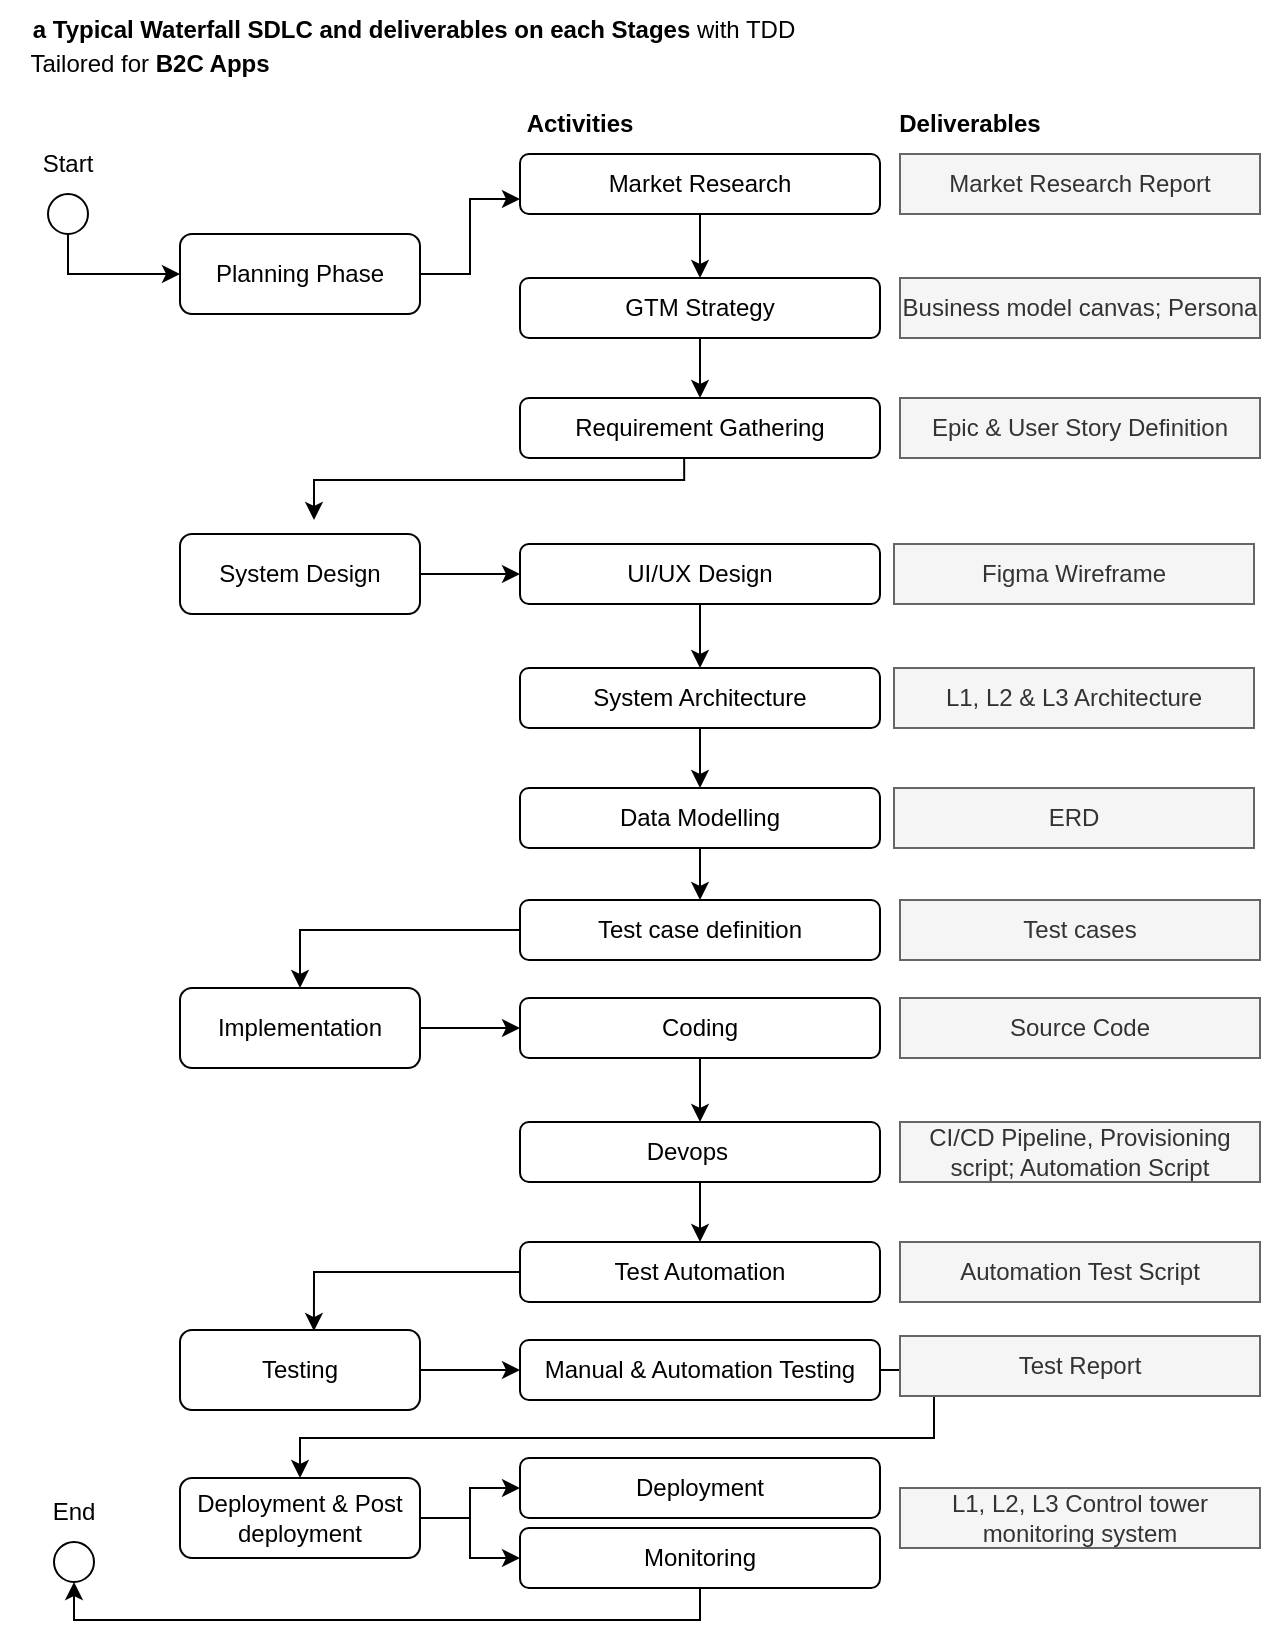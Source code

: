 <mxfile version="19.0.3" type="device" pages="2"><diagram id="Ok2W8yKcRWr6vb1_Ntnz" name="Page-1"><mxGraphModel dx="729" dy="589" grid="1" gridSize="10" guides="1" tooltips="1" connect="1" arrows="1" fold="1" page="1" pageScale="1" pageWidth="1100" pageHeight="850" math="0" shadow="0"><root><mxCell id="0"/><mxCell id="1" parent="0"/><mxCell id="lXcPt7jqMNsUMlT70Y1U-1" value="a Typical Waterfall SDLC and deliverables on each Stages &lt;span style=&quot;font-weight: normal;&quot;&gt;with TDD&lt;/span&gt;" style="text;html=1;strokeColor=none;fillColor=none;align=center;verticalAlign=middle;whiteSpace=wrap;rounded=0;fontStyle=1" vertex="1" parent="1"><mxGeometry x="20" y="30" width="400" height="30" as="geometry"/></mxCell><mxCell id="lXcPt7jqMNsUMlT70Y1U-15" style="edgeStyle=orthogonalEdgeStyle;rounded=0;orthogonalLoop=1;jettySize=auto;html=1;entryX=0;entryY=0.75;entryDx=0;entryDy=0;" edge="1" parent="1" source="lXcPt7jqMNsUMlT70Y1U-2" target="lXcPt7jqMNsUMlT70Y1U-9"><mxGeometry relative="1" as="geometry"/></mxCell><mxCell id="lXcPt7jqMNsUMlT70Y1U-2" value="Planning Phase" style="rounded=1;whiteSpace=wrap;html=1;" vertex="1" parent="1"><mxGeometry x="103" y="147" width="120" height="40" as="geometry"/></mxCell><mxCell id="lXcPt7jqMNsUMlT70Y1U-6" style="edgeStyle=orthogonalEdgeStyle;rounded=0;orthogonalLoop=1;jettySize=auto;html=1;entryX=0;entryY=0.5;entryDx=0;entryDy=0;exitX=0.5;exitY=1;exitDx=0;exitDy=0;" edge="1" parent="1" source="lXcPt7jqMNsUMlT70Y1U-3" target="lXcPt7jqMNsUMlT70Y1U-2"><mxGeometry relative="1" as="geometry"/></mxCell><mxCell id="lXcPt7jqMNsUMlT70Y1U-3" value="" style="ellipse;whiteSpace=wrap;html=1;aspect=fixed;" vertex="1" parent="1"><mxGeometry x="37" y="127" width="20" height="20" as="geometry"/></mxCell><mxCell id="lXcPt7jqMNsUMlT70Y1U-4" value="Start" style="text;html=1;strokeColor=none;fillColor=none;align=center;verticalAlign=middle;whiteSpace=wrap;rounded=0;" vertex="1" parent="1"><mxGeometry x="17" y="97" width="60" height="30" as="geometry"/></mxCell><mxCell id="svEOECJHSWE0YFTgaxqe-14" style="edgeStyle=orthogonalEdgeStyle;rounded=0;orthogonalLoop=1;jettySize=auto;html=1;exitX=0.456;exitY=0.983;exitDx=0;exitDy=0;exitPerimeter=0;" edge="1" parent="1" source="lXcPt7jqMNsUMlT70Y1U-7"><mxGeometry relative="1" as="geometry"><mxPoint x="170" y="290" as="targetPoint"/><Array as="points"><mxPoint x="355" y="270"/><mxPoint x="170" y="270"/></Array></mxGeometry></mxCell><mxCell id="lXcPt7jqMNsUMlT70Y1U-7" value="Requirement Gathering" style="rounded=1;whiteSpace=wrap;html=1;" vertex="1" parent="1"><mxGeometry x="273" y="229" width="180" height="30" as="geometry"/></mxCell><mxCell id="lXcPt7jqMNsUMlT70Y1U-8" value="Tailored for &lt;b&gt;B2C Apps&lt;/b&gt;" style="text;html=1;strokeColor=none;fillColor=none;align=center;verticalAlign=middle;whiteSpace=wrap;rounded=0;fontStyle=0" vertex="1" parent="1"><mxGeometry x="13" y="47" width="150" height="30" as="geometry"/></mxCell><mxCell id="svEOECJHSWE0YFTgaxqe-1" style="edgeStyle=orthogonalEdgeStyle;rounded=0;orthogonalLoop=1;jettySize=auto;html=1;entryX=0.5;entryY=0;entryDx=0;entryDy=0;" edge="1" parent="1" source="lXcPt7jqMNsUMlT70Y1U-9" target="lXcPt7jqMNsUMlT70Y1U-10"><mxGeometry relative="1" as="geometry"/></mxCell><mxCell id="lXcPt7jqMNsUMlT70Y1U-9" value="Market Research" style="rounded=1;whiteSpace=wrap;html=1;" vertex="1" parent="1"><mxGeometry x="273" y="107" width="180" height="30" as="geometry"/></mxCell><mxCell id="svEOECJHSWE0YFTgaxqe-2" style="edgeStyle=orthogonalEdgeStyle;rounded=0;orthogonalLoop=1;jettySize=auto;html=1;entryX=0.5;entryY=0;entryDx=0;entryDy=0;" edge="1" parent="1" source="lXcPt7jqMNsUMlT70Y1U-10" target="lXcPt7jqMNsUMlT70Y1U-7"><mxGeometry relative="1" as="geometry"/></mxCell><mxCell id="lXcPt7jqMNsUMlT70Y1U-10" value="GTM Strategy" style="rounded=1;whiteSpace=wrap;html=1;" vertex="1" parent="1"><mxGeometry x="273" y="169" width="180" height="30" as="geometry"/></mxCell><mxCell id="lXcPt7jqMNsUMlT70Y1U-11" value="Business model canvas; Persona" style="rounded=0;whiteSpace=wrap;html=1;fillColor=#f5f5f5;fontColor=#333333;strokeColor=#666666;" vertex="1" parent="1"><mxGeometry x="463" y="169" width="180" height="30" as="geometry"/></mxCell><mxCell id="lXcPt7jqMNsUMlT70Y1U-12" value="Market Research Report" style="rounded=0;whiteSpace=wrap;html=1;fillColor=#f5f5f5;fontColor=#333333;strokeColor=#666666;" vertex="1" parent="1"><mxGeometry x="463" y="107" width="180" height="30" as="geometry"/></mxCell><mxCell id="lXcPt7jqMNsUMlT70Y1U-13" value="Epic &amp;amp; User Story Definition" style="rounded=0;whiteSpace=wrap;html=1;fillColor=#f5f5f5;fontColor=#333333;strokeColor=#666666;" vertex="1" parent="1"><mxGeometry x="463" y="229" width="180" height="30" as="geometry"/></mxCell><mxCell id="svEOECJHSWE0YFTgaxqe-15" style="edgeStyle=orthogonalEdgeStyle;rounded=0;orthogonalLoop=1;jettySize=auto;html=1;" edge="1" parent="1" source="lXcPt7jqMNsUMlT70Y1U-14" target="svEOECJHSWE0YFTgaxqe-6"><mxGeometry relative="1" as="geometry"/></mxCell><mxCell id="lXcPt7jqMNsUMlT70Y1U-14" value="System Design" style="rounded=1;whiteSpace=wrap;html=1;" vertex="1" parent="1"><mxGeometry x="103" y="297" width="120" height="40" as="geometry"/></mxCell><mxCell id="svEOECJHSWE0YFTgaxqe-3" value="Activities" style="text;html=1;strokeColor=none;fillColor=none;align=center;verticalAlign=middle;whiteSpace=wrap;rounded=0;fontStyle=1" vertex="1" parent="1"><mxGeometry x="273" y="77" width="60" height="30" as="geometry"/></mxCell><mxCell id="svEOECJHSWE0YFTgaxqe-4" value="Deliverables" style="text;html=1;strokeColor=none;fillColor=none;align=center;verticalAlign=middle;whiteSpace=wrap;rounded=0;fontStyle=1" vertex="1" parent="1"><mxGeometry x="468" y="77" width="60" height="30" as="geometry"/></mxCell><mxCell id="svEOECJHSWE0YFTgaxqe-18" style="edgeStyle=orthogonalEdgeStyle;rounded=0;orthogonalLoop=1;jettySize=auto;html=1;entryX=0.5;entryY=0;entryDx=0;entryDy=0;" edge="1" parent="1" source="svEOECJHSWE0YFTgaxqe-5" target="svEOECJHSWE0YFTgaxqe-12"><mxGeometry relative="1" as="geometry"/></mxCell><mxCell id="svEOECJHSWE0YFTgaxqe-5" value="Data Modelling" style="rounded=1;whiteSpace=wrap;html=1;" vertex="1" parent="1"><mxGeometry x="273" y="424" width="180" height="30" as="geometry"/></mxCell><mxCell id="svEOECJHSWE0YFTgaxqe-16" style="edgeStyle=orthogonalEdgeStyle;rounded=0;orthogonalLoop=1;jettySize=auto;html=1;entryX=0.5;entryY=0;entryDx=0;entryDy=0;" edge="1" parent="1" source="svEOECJHSWE0YFTgaxqe-6" target="svEOECJHSWE0YFTgaxqe-7"><mxGeometry relative="1" as="geometry"/></mxCell><mxCell id="svEOECJHSWE0YFTgaxqe-6" value="UI/UX Design" style="rounded=1;whiteSpace=wrap;html=1;" vertex="1" parent="1"><mxGeometry x="273" y="302" width="180" height="30" as="geometry"/></mxCell><mxCell id="svEOECJHSWE0YFTgaxqe-17" style="edgeStyle=orthogonalEdgeStyle;rounded=0;orthogonalLoop=1;jettySize=auto;html=1;" edge="1" parent="1" source="svEOECJHSWE0YFTgaxqe-7" target="svEOECJHSWE0YFTgaxqe-5"><mxGeometry relative="1" as="geometry"/></mxCell><mxCell id="svEOECJHSWE0YFTgaxqe-7" value="System Architecture" style="rounded=1;whiteSpace=wrap;html=1;" vertex="1" parent="1"><mxGeometry x="273" y="364" width="180" height="30" as="geometry"/></mxCell><mxCell id="svEOECJHSWE0YFTgaxqe-9" value="Figma Wireframe" style="rounded=0;whiteSpace=wrap;html=1;fillColor=#f5f5f5;fontColor=#333333;strokeColor=#666666;" vertex="1" parent="1"><mxGeometry x="460" y="302" width="180" height="30" as="geometry"/></mxCell><mxCell id="svEOECJHSWE0YFTgaxqe-10" value="L1, L2 &amp;amp; L3 Architecture" style="rounded=0;whiteSpace=wrap;html=1;fillColor=#f5f5f5;fontColor=#333333;strokeColor=#666666;" vertex="1" parent="1"><mxGeometry x="460" y="364" width="180" height="30" as="geometry"/></mxCell><mxCell id="svEOECJHSWE0YFTgaxqe-11" value="ERD" style="rounded=0;whiteSpace=wrap;html=1;fillColor=#f5f5f5;fontColor=#333333;strokeColor=#666666;" vertex="1" parent="1"><mxGeometry x="460" y="424" width="180" height="30" as="geometry"/></mxCell><mxCell id="svEOECJHSWE0YFTgaxqe-35" style="edgeStyle=orthogonalEdgeStyle;rounded=0;orthogonalLoop=1;jettySize=auto;html=1;entryX=0.5;entryY=0;entryDx=0;entryDy=0;" edge="1" parent="1" source="svEOECJHSWE0YFTgaxqe-12" target="svEOECJHSWE0YFTgaxqe-19"><mxGeometry relative="1" as="geometry"/></mxCell><mxCell id="svEOECJHSWE0YFTgaxqe-12" value="Test case definition" style="rounded=1;whiteSpace=wrap;html=1;" vertex="1" parent="1"><mxGeometry x="273" y="480" width="180" height="30" as="geometry"/></mxCell><mxCell id="svEOECJHSWE0YFTgaxqe-13" value="Test cases" style="rounded=0;whiteSpace=wrap;html=1;fillColor=#f5f5f5;fontColor=#333333;strokeColor=#666666;" vertex="1" parent="1"><mxGeometry x="463" y="480" width="180" height="30" as="geometry"/></mxCell><mxCell id="svEOECJHSWE0YFTgaxqe-26" style="edgeStyle=orthogonalEdgeStyle;rounded=0;orthogonalLoop=1;jettySize=auto;html=1;" edge="1" parent="1" source="svEOECJHSWE0YFTgaxqe-19" target="svEOECJHSWE0YFTgaxqe-21"><mxGeometry relative="1" as="geometry"/></mxCell><mxCell id="svEOECJHSWE0YFTgaxqe-19" value="Implementation" style="rounded=1;whiteSpace=wrap;html=1;" vertex="1" parent="1"><mxGeometry x="103" y="524" width="120" height="40" as="geometry"/></mxCell><mxCell id="svEOECJHSWE0YFTgaxqe-34" style="edgeStyle=orthogonalEdgeStyle;rounded=0;orthogonalLoop=1;jettySize=auto;html=1;entryX=0.558;entryY=0.013;entryDx=0;entryDy=0;entryPerimeter=0;" edge="1" parent="1" source="svEOECJHSWE0YFTgaxqe-20" target="svEOECJHSWE0YFTgaxqe-29"><mxGeometry relative="1" as="geometry"/></mxCell><mxCell id="svEOECJHSWE0YFTgaxqe-20" value="Test Automation" style="rounded=1;whiteSpace=wrap;html=1;" vertex="1" parent="1"><mxGeometry x="273" y="651" width="180" height="30" as="geometry"/></mxCell><mxCell id="svEOECJHSWE0YFTgaxqe-27" style="edgeStyle=orthogonalEdgeStyle;rounded=0;orthogonalLoop=1;jettySize=auto;html=1;" edge="1" parent="1" source="svEOECJHSWE0YFTgaxqe-21" target="svEOECJHSWE0YFTgaxqe-22"><mxGeometry relative="1" as="geometry"/></mxCell><mxCell id="svEOECJHSWE0YFTgaxqe-21" value="Coding" style="rounded=1;whiteSpace=wrap;html=1;" vertex="1" parent="1"><mxGeometry x="273" y="529" width="180" height="30" as="geometry"/></mxCell><mxCell id="svEOECJHSWE0YFTgaxqe-28" style="edgeStyle=orthogonalEdgeStyle;rounded=0;orthogonalLoop=1;jettySize=auto;html=1;" edge="1" parent="1" source="svEOECJHSWE0YFTgaxqe-22" target="svEOECJHSWE0YFTgaxqe-20"><mxGeometry relative="1" as="geometry"/></mxCell><mxCell id="svEOECJHSWE0YFTgaxqe-22" value="Devops&lt;span style=&quot;white-space: pre;&quot;&gt;&#9;&lt;/span&gt;" style="rounded=1;whiteSpace=wrap;html=1;" vertex="1" parent="1"><mxGeometry x="273" y="591" width="180" height="30" as="geometry"/></mxCell><mxCell id="svEOECJHSWE0YFTgaxqe-23" value="CI/CD Pipeline, Provisioning script; Automation Script" style="rounded=0;whiteSpace=wrap;html=1;fillColor=#f5f5f5;fontColor=#333333;strokeColor=#666666;" vertex="1" parent="1"><mxGeometry x="463" y="591" width="180" height="30" as="geometry"/></mxCell><mxCell id="svEOECJHSWE0YFTgaxqe-24" value="Source Code" style="rounded=0;whiteSpace=wrap;html=1;fillColor=#f5f5f5;fontColor=#333333;strokeColor=#666666;" vertex="1" parent="1"><mxGeometry x="463" y="529" width="180" height="30" as="geometry"/></mxCell><mxCell id="svEOECJHSWE0YFTgaxqe-25" value="Automation Test Script" style="rounded=0;whiteSpace=wrap;html=1;fillColor=#f5f5f5;fontColor=#333333;strokeColor=#666666;" vertex="1" parent="1"><mxGeometry x="463" y="651" width="180" height="30" as="geometry"/></mxCell><mxCell id="svEOECJHSWE0YFTgaxqe-41" style="edgeStyle=orthogonalEdgeStyle;rounded=0;orthogonalLoop=1;jettySize=auto;html=1;entryX=0;entryY=0.5;entryDx=0;entryDy=0;" edge="1" parent="1" source="svEOECJHSWE0YFTgaxqe-29" target="svEOECJHSWE0YFTgaxqe-31"><mxGeometry relative="1" as="geometry"/></mxCell><mxCell id="svEOECJHSWE0YFTgaxqe-29" value="Testing" style="rounded=1;whiteSpace=wrap;html=1;" vertex="1" parent="1"><mxGeometry x="103" y="695" width="120" height="40" as="geometry"/></mxCell><mxCell id="svEOECJHSWE0YFTgaxqe-42" style="edgeStyle=orthogonalEdgeStyle;rounded=0;orthogonalLoop=1;jettySize=auto;html=1;entryX=0.5;entryY=0;entryDx=0;entryDy=0;exitX=1;exitY=0.5;exitDx=0;exitDy=0;" edge="1" parent="1" source="svEOECJHSWE0YFTgaxqe-31" target="svEOECJHSWE0YFTgaxqe-38"><mxGeometry relative="1" as="geometry"><Array as="points"><mxPoint x="480" y="715"/><mxPoint x="480" y="749"/><mxPoint x="163" y="749"/></Array></mxGeometry></mxCell><mxCell id="svEOECJHSWE0YFTgaxqe-31" value="Manual &amp;amp; Automation Testing" style="rounded=1;whiteSpace=wrap;html=1;" vertex="1" parent="1"><mxGeometry x="273" y="700" width="180" height="30" as="geometry"/></mxCell><mxCell id="svEOECJHSWE0YFTgaxqe-44" style="edgeStyle=orthogonalEdgeStyle;rounded=0;orthogonalLoop=1;jettySize=auto;html=1;" edge="1" parent="1" source="svEOECJHSWE0YFTgaxqe-38" target="svEOECJHSWE0YFTgaxqe-39"><mxGeometry relative="1" as="geometry"/></mxCell><mxCell id="svEOECJHSWE0YFTgaxqe-45" style="edgeStyle=orthogonalEdgeStyle;rounded=0;orthogonalLoop=1;jettySize=auto;html=1;" edge="1" parent="1" source="svEOECJHSWE0YFTgaxqe-38" target="svEOECJHSWE0YFTgaxqe-40"><mxGeometry relative="1" as="geometry"/></mxCell><mxCell id="svEOECJHSWE0YFTgaxqe-38" value="Deployment &amp;amp; Post deployment" style="rounded=1;whiteSpace=wrap;html=1;" vertex="1" parent="1"><mxGeometry x="103" y="769" width="120" height="40" as="geometry"/></mxCell><mxCell id="svEOECJHSWE0YFTgaxqe-39" value="Deployment" style="rounded=1;whiteSpace=wrap;html=1;" vertex="1" parent="1"><mxGeometry x="273" y="759" width="180" height="30" as="geometry"/></mxCell><mxCell id="svEOECJHSWE0YFTgaxqe-51" style="edgeStyle=orthogonalEdgeStyle;rounded=0;orthogonalLoop=1;jettySize=auto;html=1;entryX=0.5;entryY=1;entryDx=0;entryDy=0;" edge="1" parent="1" source="svEOECJHSWE0YFTgaxqe-40" target="svEOECJHSWE0YFTgaxqe-48"><mxGeometry relative="1" as="geometry"><Array as="points"><mxPoint x="363" y="840"/><mxPoint x="50" y="840"/></Array></mxGeometry></mxCell><mxCell id="svEOECJHSWE0YFTgaxqe-40" value="Monitoring" style="rounded=1;whiteSpace=wrap;html=1;" vertex="1" parent="1"><mxGeometry x="273" y="794" width="180" height="30" as="geometry"/></mxCell><mxCell id="svEOECJHSWE0YFTgaxqe-46" value="Test Report" style="rounded=0;whiteSpace=wrap;html=1;fillColor=#f5f5f5;fontColor=#333333;strokeColor=#666666;" vertex="1" parent="1"><mxGeometry x="463" y="698" width="180" height="30" as="geometry"/></mxCell><mxCell id="svEOECJHSWE0YFTgaxqe-47" value="L1, L2, L3 Control tower monitoring system" style="rounded=0;whiteSpace=wrap;html=1;fillColor=#f5f5f5;fontColor=#333333;strokeColor=#666666;" vertex="1" parent="1"><mxGeometry x="463" y="774" width="180" height="30" as="geometry"/></mxCell><mxCell id="svEOECJHSWE0YFTgaxqe-50" value="" style="group" vertex="1" connectable="0" parent="1"><mxGeometry x="20" y="771" width="60" height="50" as="geometry"/></mxCell><mxCell id="svEOECJHSWE0YFTgaxqe-48" value="" style="ellipse;whiteSpace=wrap;html=1;aspect=fixed;" vertex="1" parent="svEOECJHSWE0YFTgaxqe-50"><mxGeometry x="20" y="30" width="20" height="20" as="geometry"/></mxCell><mxCell id="svEOECJHSWE0YFTgaxqe-49" value="End" style="text;html=1;strokeColor=none;fillColor=none;align=center;verticalAlign=middle;whiteSpace=wrap;rounded=0;" vertex="1" parent="svEOECJHSWE0YFTgaxqe-50"><mxGeometry width="60" height="30" as="geometry"/></mxCell></root></mxGraphModel></diagram><diagram id="XsGYjWmOHjcFXvrHtbkm" name="Page-2"><mxGraphModel dx="729" dy="589" grid="1" gridSize="10" guides="1" tooltips="1" connect="1" arrows="1" fold="1" page="1" pageScale="1" pageWidth="1100" pageHeight="850" math="0" shadow="0"><root><mxCell id="0"/><mxCell id="1" parent="0"/></root></mxGraphModel></diagram></mxfile>